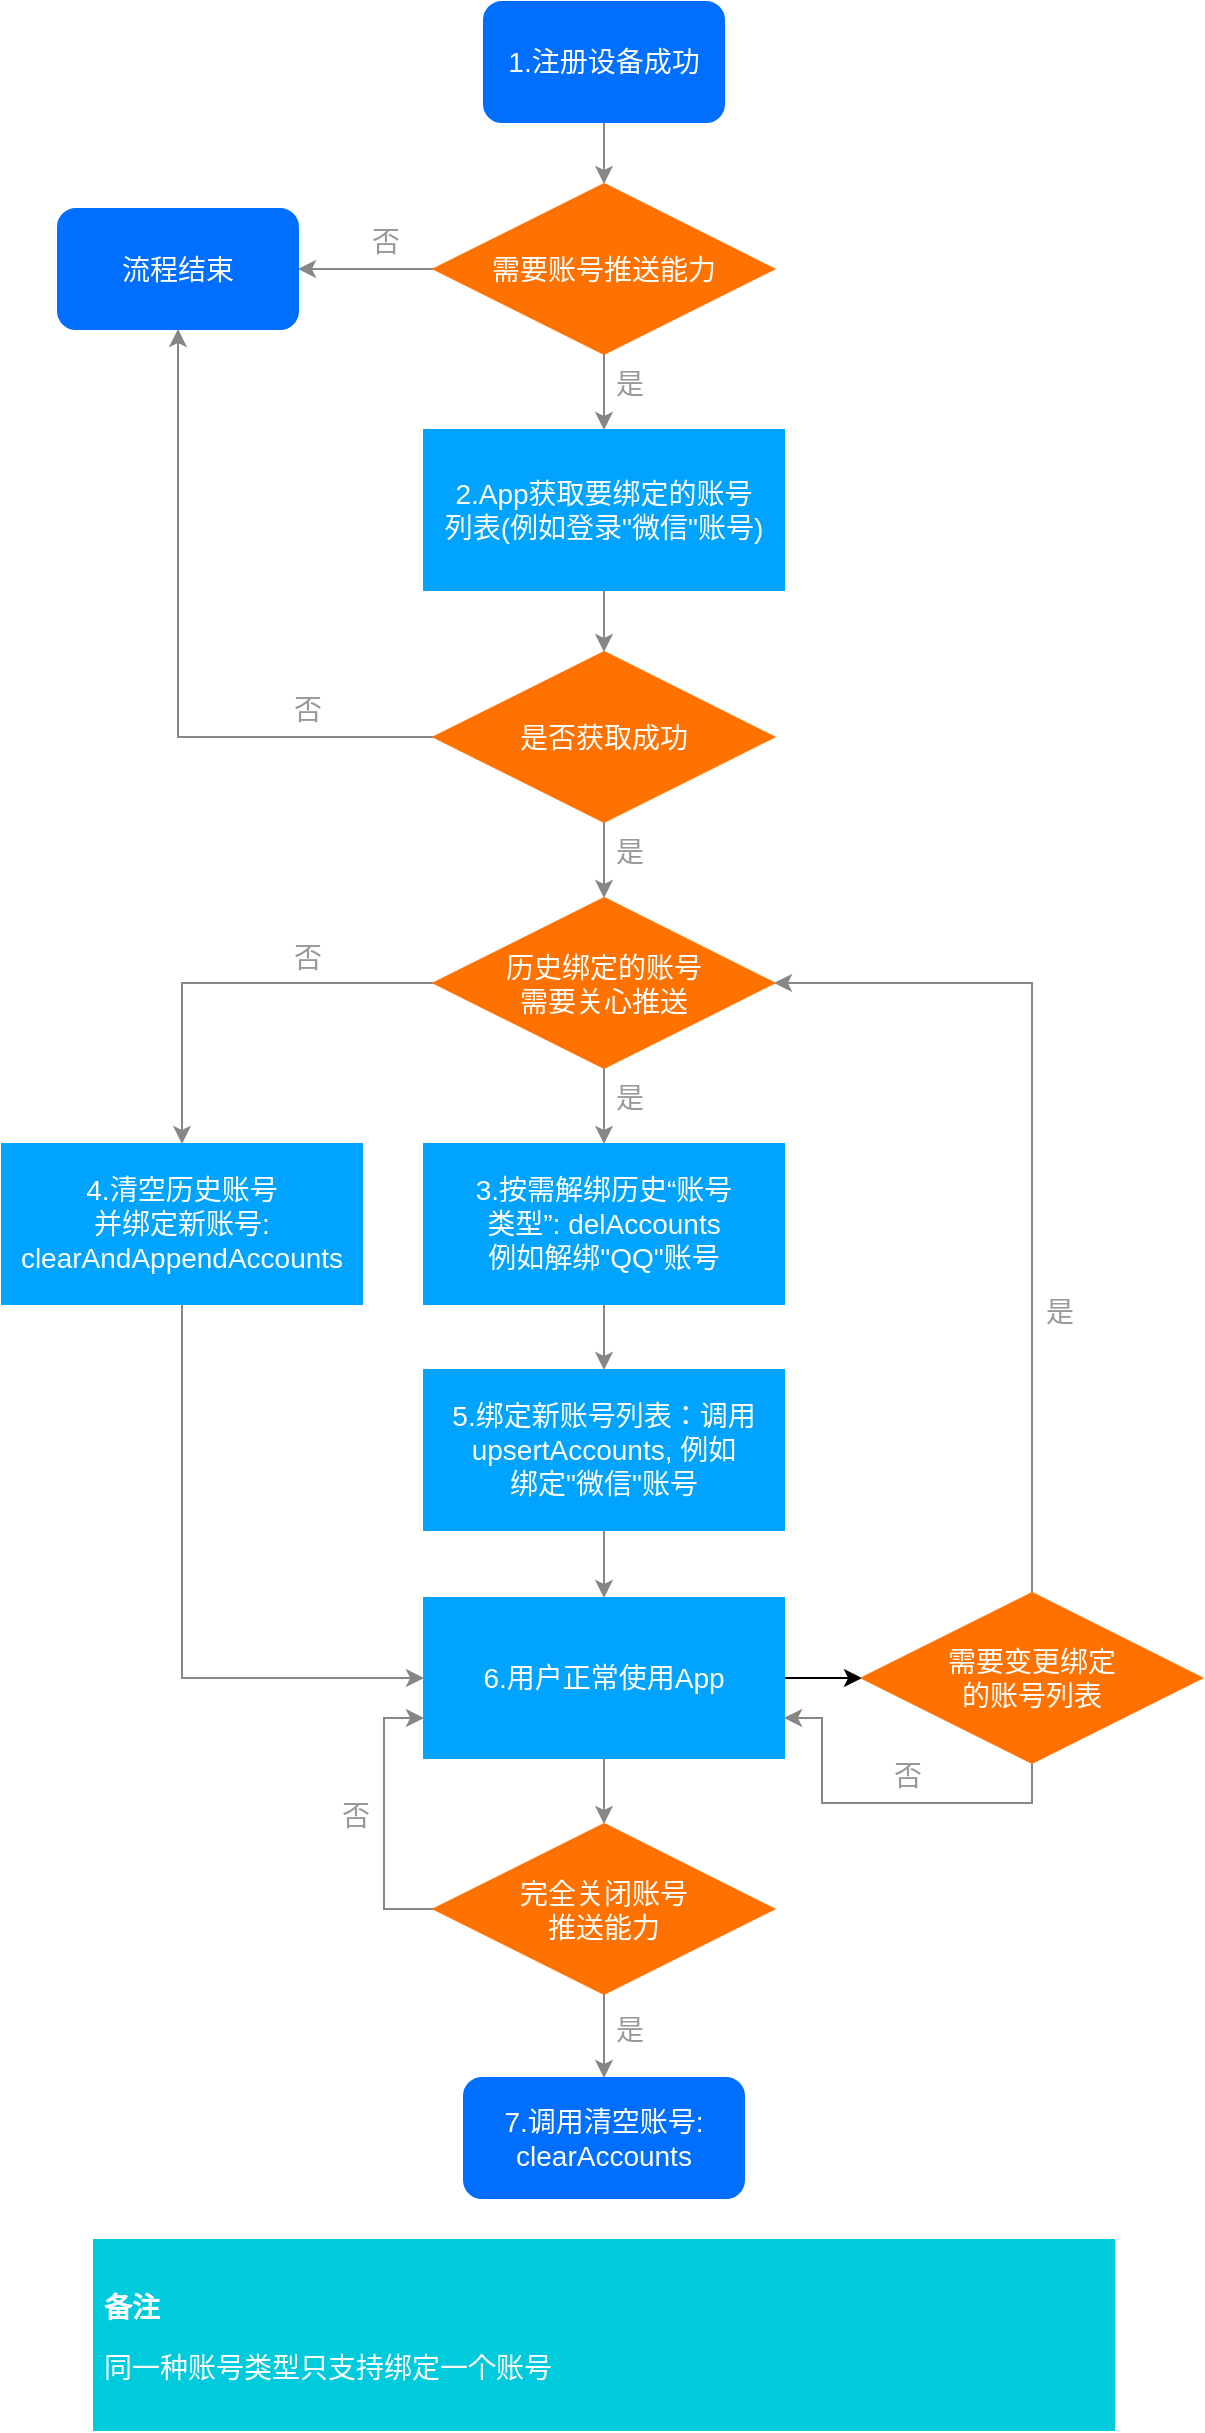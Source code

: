 <mxfile version="13.10.5" type="github">
  <diagram id="-N9uZjTop2ZxeEDGDAec" name="Page-1">
    <mxGraphModel dx="633" dy="1248" grid="0" gridSize="10" guides="1" tooltips="1" connect="1" arrows="1" fold="1" page="1" pageScale="1" pageWidth="850" pageHeight="1100" math="0" shadow="0">
      <root>
        <mxCell id="0" />
        <mxCell id="1" parent="0" />
        <mxCell id="oW4OHRRRrWkKbX1xS7YH-216" style="edgeStyle=orthogonalEdgeStyle;rounded=0;orthogonalLoop=1;jettySize=auto;html=1;entryX=0.5;entryY=0;entryDx=0;entryDy=0;fontSize=14;fontColor=#FFFFFF;strokeColor=#878787;" edge="1" parent="1" source="6" target="11">
          <mxGeometry relative="1" as="geometry" />
        </mxCell>
        <mxCell id="6" value="&lt;font face=&quot;helvetica&quot; style=&quot;font-size: 14px;&quot;&gt;1.注册设备成功&lt;/font&gt;" style="rounded=1;whiteSpace=wrap;html=1;fillColor=#006EFF;strokeColor=#006EFF;fontColor=#FFFFFF;fontSize=14;" parent="1" vertex="1">
          <mxGeometry x="360" y="21" width="120" height="60" as="geometry" />
        </mxCell>
        <mxCell id="10" value="是" style="text;html=1;strokeColor=none;fillColor=none;align=center;verticalAlign=middle;whiteSpace=wrap;rounded=0;fontSize=14;fontColor=#999999;" parent="1" vertex="1">
          <mxGeometry x="421" y="200" width="24" height="24" as="geometry" />
        </mxCell>
        <mxCell id="214" style="edgeStyle=orthogonalEdgeStyle;rounded=0;orthogonalLoop=1;jettySize=auto;html=1;exitX=0;exitY=0.5;exitDx=0;exitDy=0;entryX=1;entryY=0.5;entryDx=0;entryDy=0;fontColor=#FFFFFF;fontSize=14;strokeColor=#878787;" parent="1" source="11" target="155" edge="1">
          <mxGeometry relative="1" as="geometry" />
        </mxCell>
        <mxCell id="oW4OHRRRrWkKbX1xS7YH-218" style="edgeStyle=orthogonalEdgeStyle;rounded=0;orthogonalLoop=1;jettySize=auto;html=1;entryX=0.5;entryY=0;entryDx=0;entryDy=0;fontSize=14;fontColor=#FFFFFF;strokeColor=#878787;" edge="1" parent="1" source="11" target="159">
          <mxGeometry relative="1" as="geometry" />
        </mxCell>
        <mxCell id="11" value="需要账号推送能力" style="rhombus;whiteSpace=wrap;html=1;fillColor=#FF7200;strokeColor=#FF7200;fontColor=#FFFFFF;fontSize=14;" parent="1" vertex="1">
          <mxGeometry x="335" y="112" width="170" height="85" as="geometry" />
        </mxCell>
        <mxCell id="155" value="&lt;font face=&quot;helvetica&quot; style=&quot;font-size: 14px;&quot;&gt;流程结束&lt;br style=&quot;font-size: 14px;&quot;&gt;&lt;/font&gt;" style="rounded=1;whiteSpace=wrap;html=1;fillColor=#006EFF;strokeColor=#006EFF;fontColor=#FFFFFF;fontSize=14;" parent="1" vertex="1">
          <mxGeometry x="147" y="124.5" width="120" height="60" as="geometry" />
        </mxCell>
        <mxCell id="157" value="否" style="text;html=1;strokeColor=none;fillColor=none;align=center;verticalAlign=middle;whiteSpace=wrap;rounded=0;fontSize=14;fontColor=#999999;" parent="1" vertex="1">
          <mxGeometry x="299" y="129" width="24" height="24" as="geometry" />
        </mxCell>
        <mxCell id="oW4OHRRRrWkKbX1xS7YH-220" style="edgeStyle=orthogonalEdgeStyle;rounded=0;orthogonalLoop=1;jettySize=auto;html=1;entryX=0.5;entryY=0;entryDx=0;entryDy=0;fontSize=14;fontColor=#FFFFFF;strokeColor=#878787;" edge="1" parent="1" source="159" target="160">
          <mxGeometry relative="1" as="geometry" />
        </mxCell>
        <mxCell id="159" value="&lt;font face=&quot;helvetica&quot; style=&quot;font-size: 14px&quot;&gt;2.App获取要绑定的账号&lt;br&gt;列表(例如登录&quot;微信&quot;账号)&lt;/font&gt;" style="rounded=0;whiteSpace=wrap;html=1;fillColor=#00A4FF;strokeColor=#00A4FF;fontColor=#FFFFFF;fontSize=14;" parent="1" vertex="1">
          <mxGeometry x="330" y="235" width="180" height="80" as="geometry" />
        </mxCell>
        <mxCell id="168" style="edgeStyle=orthogonalEdgeStyle;rounded=0;orthogonalLoop=1;jettySize=auto;html=1;exitX=0.5;exitY=1;exitDx=0;exitDy=0;entryX=0.5;entryY=0;entryDx=0;entryDy=0;fontColor=#FFFFFF;fontSize=14;strokeColor=#878787;" parent="1" source="160" target="167" edge="1">
          <mxGeometry relative="1" as="geometry" />
        </mxCell>
        <mxCell id="oW4OHRRRrWkKbX1xS7YH-217" style="edgeStyle=orthogonalEdgeStyle;rounded=0;orthogonalLoop=1;jettySize=auto;html=1;entryX=0.5;entryY=1;entryDx=0;entryDy=0;fontSize=14;fontColor=#FFFFFF;strokeColor=#878787;" edge="1" parent="1" source="160" target="155">
          <mxGeometry relative="1" as="geometry" />
        </mxCell>
        <mxCell id="160" value="是否获取成功" style="rhombus;whiteSpace=wrap;html=1;fillColor=#FF7200;strokeColor=#FF7200;fontColor=#FFFFFF;fontSize=14;" parent="1" vertex="1">
          <mxGeometry x="335" y="346" width="170" height="85" as="geometry" />
        </mxCell>
        <mxCell id="165" value="否" style="text;html=1;strokeColor=none;fillColor=none;align=center;verticalAlign=middle;whiteSpace=wrap;rounded=0;fontSize=14;fontColor=#999999;" parent="1" vertex="1">
          <mxGeometry x="260" y="363" width="24" height="24" as="geometry" />
        </mxCell>
        <mxCell id="176" style="edgeStyle=orthogonalEdgeStyle;rounded=0;orthogonalLoop=1;jettySize=auto;html=1;exitX=0;exitY=0.5;exitDx=0;exitDy=0;entryX=0.5;entryY=0;entryDx=0;entryDy=0;fontColor=#FFFFFF;fontSize=14;strokeColor=#878787;" parent="1" source="167" target="175" edge="1">
          <mxGeometry relative="1" as="geometry" />
        </mxCell>
        <mxCell id="oW4OHRRRrWkKbX1xS7YH-219" style="edgeStyle=orthogonalEdgeStyle;rounded=0;orthogonalLoop=1;jettySize=auto;html=1;entryX=0.5;entryY=0;entryDx=0;entryDy=0;fontSize=14;fontColor=#FFFFFF;strokeColor=#878787;" edge="1" parent="1" source="167" target="170">
          <mxGeometry relative="1" as="geometry" />
        </mxCell>
        <mxCell id="167" value="历史绑定的账号&lt;br&gt;需要关心推送" style="rhombus;whiteSpace=wrap;html=1;fillColor=#FF7200;strokeColor=#FF7200;fontColor=#FFFFFF;fontSize=14;" parent="1" vertex="1">
          <mxGeometry x="335" y="469" width="170" height="85" as="geometry" />
        </mxCell>
        <mxCell id="169" value="是" style="text;html=1;strokeColor=none;fillColor=none;align=center;verticalAlign=middle;whiteSpace=wrap;rounded=0;fontSize=14;fontColor=#999999;" parent="1" vertex="1">
          <mxGeometry x="421" y="434" width="24" height="24" as="geometry" />
        </mxCell>
        <mxCell id="oW4OHRRRrWkKbX1xS7YH-221" style="edgeStyle=orthogonalEdgeStyle;rounded=0;orthogonalLoop=1;jettySize=auto;html=1;entryX=0.5;entryY=0;entryDx=0;entryDy=0;fontSize=14;fontColor=#FFFFFF;strokeColor=#878787;" edge="1" parent="1" source="170" target="171">
          <mxGeometry relative="1" as="geometry" />
        </mxCell>
        <mxCell id="170" value="&lt;font style=&quot;font-size: 14px&quot;&gt;&lt;font face=&quot;helvetica&quot; style=&quot;font-size: 14px&quot;&gt;3.按需解绑历史“账号&lt;br&gt;类型”:&amp;nbsp;&lt;/font&gt;&lt;span style=&quot;font-family: &amp;#34;helvetica&amp;#34; ; font-size: 14px&quot;&gt;delAccounts&lt;br&gt;例如解绑&quot;QQ&quot;账号&lt;/span&gt;&lt;/font&gt;" style="rounded=0;whiteSpace=wrap;html=1;fillColor=#00A4FF;strokeColor=#00A4FF;fontColor=#FFFFFF;fontSize=14;" parent="1" vertex="1">
          <mxGeometry x="330" y="592" width="180" height="80" as="geometry" />
        </mxCell>
        <mxCell id="oW4OHRRRrWkKbX1xS7YH-222" style="edgeStyle=orthogonalEdgeStyle;rounded=0;orthogonalLoop=1;jettySize=auto;html=1;entryX=0.5;entryY=0;entryDx=0;entryDy=0;fontSize=14;fontColor=#FFFFFF;strokeColor=#878787;" edge="1" parent="1" source="171" target="178">
          <mxGeometry relative="1" as="geometry" />
        </mxCell>
        <mxCell id="171" value="&lt;font style=&quot;font-size: 14px&quot;&gt;&lt;font face=&quot;helvetica&quot; style=&quot;font-size: 14px&quot;&gt;5.绑定新账号列表：调用&lt;br&gt;&lt;/font&gt;&lt;span style=&quot;font-family: &amp;#34;helvetica&amp;#34; ; font-size: 14px&quot;&gt;upsertAccounts, 例如&lt;br&gt;绑定&quot;微信&quot;账号&lt;/span&gt;&lt;/font&gt;" style="rounded=0;whiteSpace=wrap;html=1;fillColor=#00A4FF;strokeColor=#00A4FF;fontColor=#FFFFFF;fontSize=14;" parent="1" vertex="1">
          <mxGeometry x="330" y="705" width="180" height="80" as="geometry" />
        </mxCell>
        <mxCell id="174" value="是" style="text;html=1;strokeColor=none;fillColor=none;align=center;verticalAlign=middle;whiteSpace=wrap;rounded=0;fontSize=14;fontColor=#999999;" parent="1" vertex="1">
          <mxGeometry x="421" y="557" width="24" height="24" as="geometry" />
        </mxCell>
        <mxCell id="180" style="edgeStyle=orthogonalEdgeStyle;rounded=0;orthogonalLoop=1;jettySize=auto;html=1;exitX=0.5;exitY=1;exitDx=0;exitDy=0;entryX=0;entryY=0.5;entryDx=0;entryDy=0;fontColor=#FFFFFF;fontSize=14;strokeColor=#878787;" parent="1" source="175" target="178" edge="1">
          <mxGeometry relative="1" as="geometry" />
        </mxCell>
        <mxCell id="175" value="&lt;font face=&quot;helvetica&quot; style=&quot;font-size: 14px&quot;&gt;4.清空历史账号&lt;br&gt;并绑定新账号:&lt;br&gt;clearAndAppendAccounts&lt;/font&gt;" style="rounded=0;whiteSpace=wrap;html=1;fillColor=#00A4FF;strokeColor=#00A4FF;fontColor=#FFFFFF;fontSize=14;" parent="1" vertex="1">
          <mxGeometry x="119" y="592" width="180" height="80" as="geometry" />
        </mxCell>
        <mxCell id="177" value="否" style="text;html=1;strokeColor=none;fillColor=none;align=center;verticalAlign=middle;whiteSpace=wrap;rounded=0;fontSize=14;fontColor=#999999;" parent="1" vertex="1">
          <mxGeometry x="260" y="487" width="24" height="24" as="geometry" />
        </mxCell>
        <mxCell id="183" style="edgeStyle=orthogonalEdgeStyle;rounded=0;orthogonalLoop=1;jettySize=auto;html=1;exitX=1;exitY=0.5;exitDx=0;exitDy=0;entryX=0;entryY=0.5;entryDx=0;entryDy=0;fontColor=#FFFFFF;fontSize=14;" parent="1" source="178" target="182" edge="1">
          <mxGeometry relative="1" as="geometry" />
        </mxCell>
        <mxCell id="208" style="edgeStyle=orthogonalEdgeStyle;rounded=0;orthogonalLoop=1;jettySize=auto;html=1;exitX=0.5;exitY=1;exitDx=0;exitDy=0;entryX=0.5;entryY=0;entryDx=0;entryDy=0;fontColor=#FFFFFF;fontSize=14;strokeColor=#878787;" parent="1" source="178" target="206" edge="1">
          <mxGeometry relative="1" as="geometry" />
        </mxCell>
        <mxCell id="178" value="&lt;font face=&quot;helvetica&quot; style=&quot;font-size: 14px;&quot;&gt;6.用户正常使用App&lt;br style=&quot;font-size: 14px;&quot;&gt;&lt;/font&gt;" style="rounded=0;whiteSpace=wrap;html=1;fontColor=#FFFFFF;fontSize=14;fillColor=#00A4FF;strokeColor=#00A4FF;" parent="1" vertex="1">
          <mxGeometry x="330" y="819" width="180" height="80" as="geometry" />
        </mxCell>
        <mxCell id="184" style="edgeStyle=orthogonalEdgeStyle;rounded=0;orthogonalLoop=1;jettySize=auto;html=1;exitX=0.5;exitY=0;exitDx=0;exitDy=0;entryX=1;entryY=0.5;entryDx=0;entryDy=0;fontColor=#FFFFFF;fontSize=14;strokeColor=#878787;" parent="1" source="182" target="167" edge="1">
          <mxGeometry relative="1" as="geometry" />
        </mxCell>
        <mxCell id="186" style="edgeStyle=orthogonalEdgeStyle;rounded=0;orthogonalLoop=1;jettySize=auto;html=1;exitX=0.5;exitY=1;exitDx=0;exitDy=0;entryX=1;entryY=0.75;entryDx=0;entryDy=0;fontColor=#FFFFFF;fontSize=14;strokeColor=#878787;" parent="1" source="182" target="178" edge="1">
          <mxGeometry relative="1" as="geometry" />
        </mxCell>
        <mxCell id="182" value="需要变更绑定&lt;br&gt;的账号列表" style="rhombus;whiteSpace=wrap;html=1;fillColor=#FF7200;strokeColor=#FF7200;fontColor=#FFFFFF;fontSize=14;" parent="1" vertex="1">
          <mxGeometry x="549" y="816.5" width="170" height="85" as="geometry" />
        </mxCell>
        <mxCell id="185" value="是" style="text;html=1;strokeColor=none;fillColor=none;align=center;verticalAlign=middle;whiteSpace=wrap;rounded=0;fontSize=14;fontColor=#999999;" parent="1" vertex="1">
          <mxGeometry x="636" y="664" width="24" height="24" as="geometry" />
        </mxCell>
        <mxCell id="187" value="否" style="text;html=1;strokeColor=none;fillColor=none;align=center;verticalAlign=middle;whiteSpace=wrap;rounded=0;fontSize=14;fontColor=#999999;" parent="1" vertex="1">
          <mxGeometry x="560" y="896" width="24" height="24" as="geometry" />
        </mxCell>
        <mxCell id="209" style="edgeStyle=orthogonalEdgeStyle;rounded=0;orthogonalLoop=1;jettySize=auto;html=1;exitX=0.5;exitY=1;exitDx=0;exitDy=0;entryX=0.5;entryY=0;entryDx=0;entryDy=0;fontColor=#FFFFFF;fontSize=14;strokeColor=#878787;" parent="1" source="206" target="207" edge="1">
          <mxGeometry relative="1" as="geometry" />
        </mxCell>
        <mxCell id="211" style="edgeStyle=orthogonalEdgeStyle;rounded=0;orthogonalLoop=1;jettySize=auto;html=1;exitX=0;exitY=0.5;exitDx=0;exitDy=0;entryX=0;entryY=0.75;entryDx=0;entryDy=0;fontColor=#FFFFFF;fontSize=14;strokeColor=#878787;" parent="1" source="206" target="178" edge="1">
          <mxGeometry relative="1" as="geometry" />
        </mxCell>
        <mxCell id="206" value="完全关闭账号&lt;br&gt;推送能力" style="rhombus;whiteSpace=wrap;html=1;fillColor=#FF7200;strokeColor=#FF7200;fontColor=#FFFFFF;fontSize=14;" parent="1" vertex="1">
          <mxGeometry x="335" y="932" width="170" height="85" as="geometry" />
        </mxCell>
        <mxCell id="207" value="&lt;font face=&quot;helvetica&quot; style=&quot;font-size: 14px&quot;&gt;&lt;font style=&quot;font-size: 14px&quot;&gt;7.调用清空账号:&lt;br&gt;clearAccounts&lt;/font&gt;&lt;br style=&quot;font-size: 14px&quot;&gt;&lt;/font&gt;" style="rounded=1;whiteSpace=wrap;html=1;fontColor=#FFFFFF;fontSize=14;fillColor=#006EFF;strokeColor=#006EFF;" parent="1" vertex="1">
          <mxGeometry x="350" y="1059" width="140" height="60" as="geometry" />
        </mxCell>
        <mxCell id="210" value="是" style="text;html=1;strokeColor=none;fillColor=none;align=center;verticalAlign=middle;whiteSpace=wrap;rounded=0;fontSize=14;fontColor=#999999;" parent="1" vertex="1">
          <mxGeometry x="421" y="1023" width="24" height="24" as="geometry" />
        </mxCell>
        <mxCell id="212" value="否" style="text;html=1;strokeColor=none;fillColor=none;align=center;verticalAlign=middle;whiteSpace=wrap;rounded=0;fontSize=14;fontColor=#999999;" parent="1" vertex="1">
          <mxGeometry x="284" y="916" width="24" height="24" as="geometry" />
        </mxCell>
        <mxCell id="zawG__kP0czG144RKmIa-220" value="&lt;h1 style=&quot;font-size: 14px&quot;&gt;&lt;br&gt;&lt;/h1&gt;&lt;h1 style=&quot;font-size: 14px&quot;&gt;备注&lt;/h1&gt;&lt;p style=&quot;font-size: 14px&quot;&gt;同一种账号类型只支持绑定一个账号&lt;br style=&quot;font-size: 14px&quot;&gt;&lt;/p&gt;" style="text;html=1;spacing=5;spacingTop=-20;whiteSpace=wrap;overflow=hidden;rounded=0;fillColor=#00CBDC;strokeColor=#00CBDC;fontColor=#FFFFFF;fontSize=14;" parent="1" vertex="1">
          <mxGeometry x="165" y="1140" width="510" height="95" as="geometry" />
        </mxCell>
      </root>
    </mxGraphModel>
  </diagram>
</mxfile>
